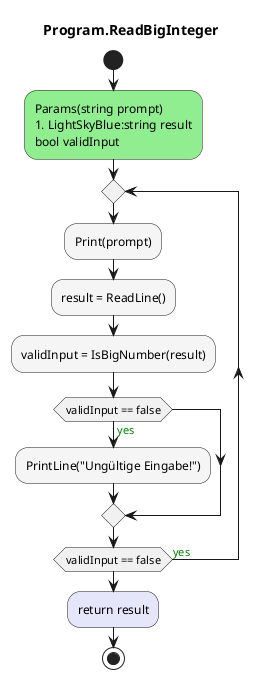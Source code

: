 @startuml Program.ReadBigInteger
title Program.ReadBigInteger
start
#LightGreen:Params(string prompt)
#LightSkyBlue:string result
bool validInput;
repeat
    #WhiteSmoke:Print(prompt);
    #WhiteSmoke:result = ReadLine();
    #WhiteSmoke:validInput = IsBigNumber(result);
    if (validInput == false) then (<color:green>yes)
        #WhiteSmoke:PrintLine("Ungültige Eingabe!");
    endif
repeat while (validInput == false) is (<color:green>yes)
#Lavender:return result;
stop
@enduml
